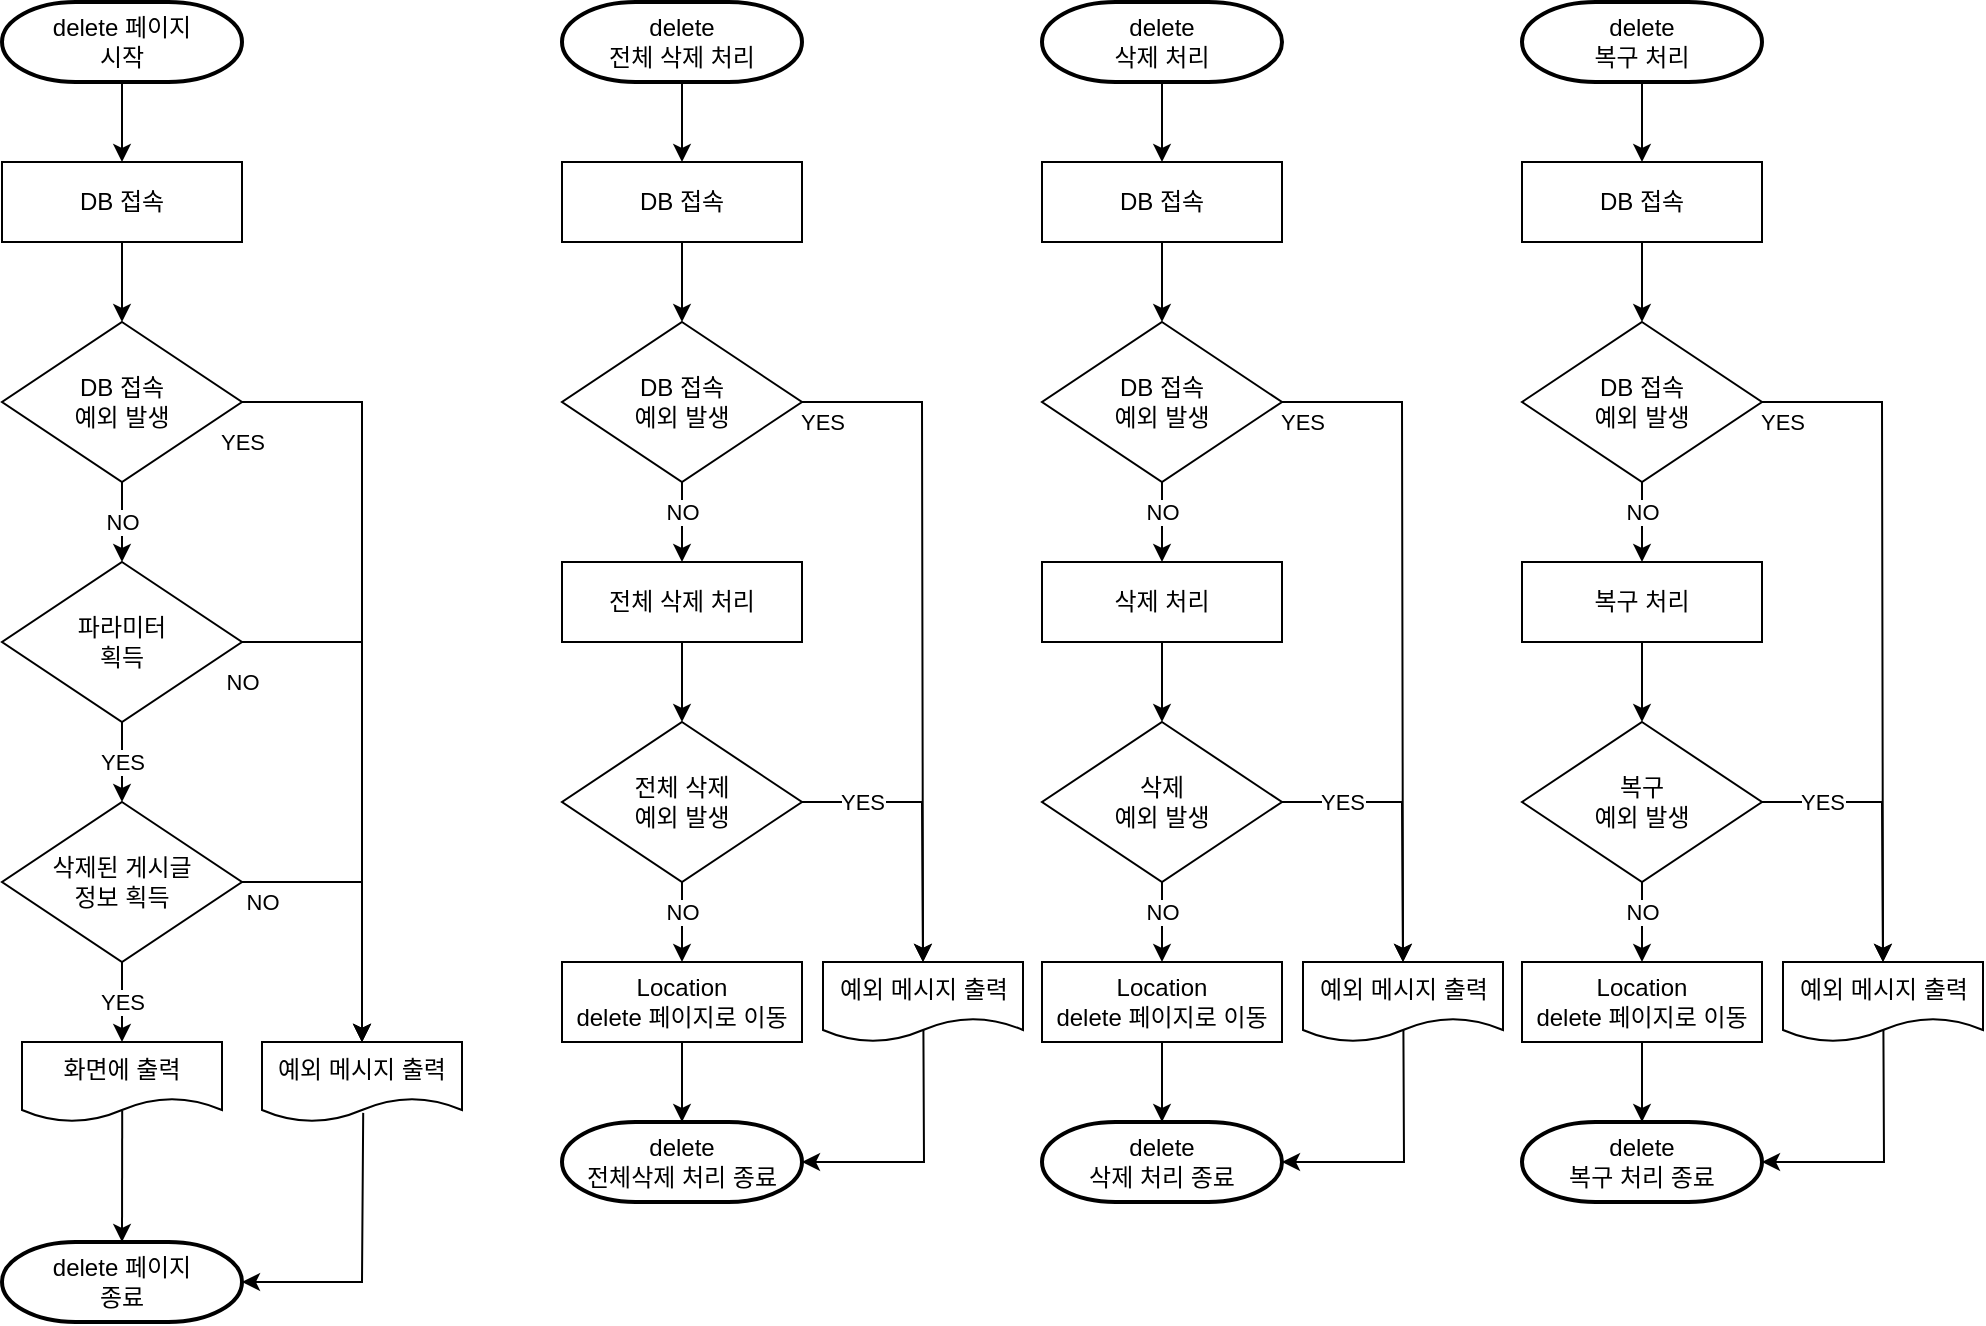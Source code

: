 <mxfile version="24.2.5" type="device">
  <diagram name="페이지-1" id="sNsx55jgnhzB1x78aAyt">
    <mxGraphModel dx="1767" dy="821" grid="1" gridSize="10" guides="1" tooltips="1" connect="1" arrows="1" fold="1" page="1" pageScale="1" pageWidth="827" pageHeight="1169" math="0" shadow="0">
      <root>
        <mxCell id="0" />
        <mxCell id="1" parent="0" />
        <mxCell id="1IqNSV87D0DrRDHcu_0e-166" value="delete 페이지&lt;div&gt;시작&lt;/div&gt;" style="strokeWidth=2;html=1;shape=mxgraph.flowchart.terminator;whiteSpace=wrap;" vertex="1" parent="1">
          <mxGeometry x="80" y="40" width="120" height="40" as="geometry" />
        </mxCell>
        <mxCell id="1IqNSV87D0DrRDHcu_0e-167" value="DB 접속" style="rounded=0;whiteSpace=wrap;html=1;" vertex="1" parent="1">
          <mxGeometry x="80" y="120" width="120" height="40" as="geometry" />
        </mxCell>
        <mxCell id="1IqNSV87D0DrRDHcu_0e-168" value="DB 접속&lt;div&gt;예외 발생&lt;/div&gt;" style="rhombus;whiteSpace=wrap;html=1;" vertex="1" parent="1">
          <mxGeometry x="80" y="200" width="120" height="80" as="geometry" />
        </mxCell>
        <mxCell id="1IqNSV87D0DrRDHcu_0e-169" value="delete 페이지&lt;div&gt;종료&lt;/div&gt;" style="strokeWidth=2;html=1;shape=mxgraph.flowchart.terminator;whiteSpace=wrap;" vertex="1" parent="1">
          <mxGeometry x="80" y="660" width="120" height="40" as="geometry" />
        </mxCell>
        <mxCell id="1IqNSV87D0DrRDHcu_0e-170" value="파라미터&lt;div&gt;획득&lt;/div&gt;" style="rhombus;whiteSpace=wrap;html=1;" vertex="1" parent="1">
          <mxGeometry x="80" y="320" width="120" height="80" as="geometry" />
        </mxCell>
        <mxCell id="1IqNSV87D0DrRDHcu_0e-171" value="삭제된 게시글&lt;div&gt;정보&amp;nbsp;&lt;span style=&quot;background-color: initial;&quot;&gt;획득&lt;/span&gt;&lt;/div&gt;" style="rhombus;whiteSpace=wrap;html=1;" vertex="1" parent="1">
          <mxGeometry x="80" y="440" width="120" height="80" as="geometry" />
        </mxCell>
        <mxCell id="1IqNSV87D0DrRDHcu_0e-172" value="화면에 출력" style="shape=document;whiteSpace=wrap;html=1;boundedLbl=1;" vertex="1" parent="1">
          <mxGeometry x="90" y="560" width="100" height="40" as="geometry" />
        </mxCell>
        <mxCell id="1IqNSV87D0DrRDHcu_0e-173" value="" style="endArrow=classic;html=1;rounded=0;exitX=0.5;exitY=1;exitDx=0;exitDy=0;exitPerimeter=0;" edge="1" source="1IqNSV87D0DrRDHcu_0e-166" target="1IqNSV87D0DrRDHcu_0e-167" parent="1">
          <mxGeometry width="50" height="50" relative="1" as="geometry">
            <mxPoint x="170" y="190" as="sourcePoint" />
            <mxPoint x="220" y="140" as="targetPoint" />
          </mxGeometry>
        </mxCell>
        <mxCell id="1IqNSV87D0DrRDHcu_0e-174" value="" style="endArrow=classic;html=1;rounded=0;exitX=0.5;exitY=1;exitDx=0;exitDy=0;entryX=0.5;entryY=0;entryDx=0;entryDy=0;" edge="1" source="1IqNSV87D0DrRDHcu_0e-167" target="1IqNSV87D0DrRDHcu_0e-168" parent="1">
          <mxGeometry width="50" height="50" relative="1" as="geometry">
            <mxPoint x="170" y="470" as="sourcePoint" />
            <mxPoint x="140" y="200" as="targetPoint" />
          </mxGeometry>
        </mxCell>
        <mxCell id="1IqNSV87D0DrRDHcu_0e-175" value="" style="endArrow=classic;html=1;rounded=0;exitX=1;exitY=0.5;exitDx=0;exitDy=0;entryX=0.5;entryY=0;entryDx=0;entryDy=0;" edge="1" source="1IqNSV87D0DrRDHcu_0e-168" parent="1" target="1IqNSV87D0DrRDHcu_0e-189">
          <mxGeometry relative="1" as="geometry">
            <mxPoint x="140" y="450" as="sourcePoint" />
            <mxPoint x="340" y="560" as="targetPoint" />
            <Array as="points">
              <mxPoint x="260" y="240" />
            </Array>
          </mxGeometry>
        </mxCell>
        <mxCell id="1IqNSV87D0DrRDHcu_0e-176" value="YES" style="edgeLabel;resizable=0;html=1;;align=center;verticalAlign=middle;" connectable="0" vertex="1" parent="1IqNSV87D0DrRDHcu_0e-175">
          <mxGeometry relative="1" as="geometry">
            <mxPoint x="-60" y="-110" as="offset" />
          </mxGeometry>
        </mxCell>
        <mxCell id="1IqNSV87D0DrRDHcu_0e-177" value="" style="endArrow=classic;html=1;rounded=0;exitX=0.5;exitY=1;exitDx=0;exitDy=0;entryX=0.5;entryY=0;entryDx=0;entryDy=0;" edge="1" source="1IqNSV87D0DrRDHcu_0e-168" target="1IqNSV87D0DrRDHcu_0e-170" parent="1">
          <mxGeometry relative="1" as="geometry">
            <mxPoint x="140" y="450" as="sourcePoint" />
            <mxPoint x="240" y="450" as="targetPoint" />
          </mxGeometry>
        </mxCell>
        <mxCell id="1IqNSV87D0DrRDHcu_0e-178" value="NO" style="edgeLabel;resizable=0;html=1;;align=center;verticalAlign=middle;" connectable="0" vertex="1" parent="1IqNSV87D0DrRDHcu_0e-177">
          <mxGeometry relative="1" as="geometry" />
        </mxCell>
        <mxCell id="1IqNSV87D0DrRDHcu_0e-179" value="" style="endArrow=classic;html=1;rounded=0;exitX=1;exitY=0.5;exitDx=0;exitDy=0;entryX=0.5;entryY=0;entryDx=0;entryDy=0;" edge="1" source="1IqNSV87D0DrRDHcu_0e-170" parent="1" target="1IqNSV87D0DrRDHcu_0e-189">
          <mxGeometry relative="1" as="geometry">
            <mxPoint x="20" y="440" as="sourcePoint" />
            <mxPoint x="340" y="560" as="targetPoint" />
            <Array as="points">
              <mxPoint x="260" y="360" />
            </Array>
          </mxGeometry>
        </mxCell>
        <mxCell id="1IqNSV87D0DrRDHcu_0e-180" value="&lt;div&gt;NO&lt;/div&gt;" style="edgeLabel;resizable=0;html=1;;align=center;verticalAlign=middle;" connectable="0" vertex="1" parent="1IqNSV87D0DrRDHcu_0e-179">
          <mxGeometry relative="1" as="geometry">
            <mxPoint x="-60" y="-50" as="offset" />
          </mxGeometry>
        </mxCell>
        <mxCell id="1IqNSV87D0DrRDHcu_0e-181" value="" style="endArrow=classic;html=1;rounded=0;exitX=0.5;exitY=1;exitDx=0;exitDy=0;" edge="1" source="1IqNSV87D0DrRDHcu_0e-170" parent="1">
          <mxGeometry relative="1" as="geometry">
            <mxPoint x="20" y="540" as="sourcePoint" />
            <mxPoint x="140" y="440" as="targetPoint" />
          </mxGeometry>
        </mxCell>
        <mxCell id="1IqNSV87D0DrRDHcu_0e-182" value="YES" style="edgeLabel;resizable=0;html=1;;align=center;verticalAlign=middle;" connectable="0" vertex="1" parent="1IqNSV87D0DrRDHcu_0e-181">
          <mxGeometry relative="1" as="geometry" />
        </mxCell>
        <mxCell id="1IqNSV87D0DrRDHcu_0e-183" value="" style="endArrow=classic;html=1;rounded=0;exitX=1;exitY=0.5;exitDx=0;exitDy=0;entryX=0.5;entryY=0;entryDx=0;entryDy=0;" edge="1" source="1IqNSV87D0DrRDHcu_0e-171" parent="1" target="1IqNSV87D0DrRDHcu_0e-189">
          <mxGeometry relative="1" as="geometry">
            <mxPoint x="210" y="370" as="sourcePoint" />
            <mxPoint x="340" y="560" as="targetPoint" />
            <Array as="points">
              <mxPoint x="260" y="480" />
            </Array>
          </mxGeometry>
        </mxCell>
        <mxCell id="1IqNSV87D0DrRDHcu_0e-184" value="&lt;div&gt;NO&lt;/div&gt;" style="edgeLabel;resizable=0;html=1;;align=center;verticalAlign=middle;" connectable="0" vertex="1" parent="1IqNSV87D0DrRDHcu_0e-183">
          <mxGeometry relative="1" as="geometry">
            <mxPoint x="-50" as="offset" />
          </mxGeometry>
        </mxCell>
        <mxCell id="1IqNSV87D0DrRDHcu_0e-185" value="" style="endArrow=classic;html=1;rounded=0;exitX=0.5;exitY=1;exitDx=0;exitDy=0;entryX=0.5;entryY=0;entryDx=0;entryDy=0;" edge="1" source="1IqNSV87D0DrRDHcu_0e-171" target="1IqNSV87D0DrRDHcu_0e-172" parent="1">
          <mxGeometry relative="1" as="geometry">
            <mxPoint x="150" y="410" as="sourcePoint" />
            <mxPoint x="150" y="450" as="targetPoint" />
          </mxGeometry>
        </mxCell>
        <mxCell id="1IqNSV87D0DrRDHcu_0e-186" value="YES" style="edgeLabel;resizable=0;html=1;;align=center;verticalAlign=middle;" connectable="0" vertex="1" parent="1IqNSV87D0DrRDHcu_0e-185">
          <mxGeometry relative="1" as="geometry" />
        </mxCell>
        <mxCell id="1IqNSV87D0DrRDHcu_0e-187" value="" style="endArrow=classic;html=1;rounded=0;entryX=0.5;entryY=0;entryDx=0;entryDy=0;entryPerimeter=0;exitX=0.501;exitY=0.862;exitDx=0;exitDy=0;exitPerimeter=0;" edge="1" source="1IqNSV87D0DrRDHcu_0e-172" target="1IqNSV87D0DrRDHcu_0e-169" parent="1">
          <mxGeometry relative="1" as="geometry">
            <mxPoint x="140" y="600" as="sourcePoint" />
            <mxPoint x="150" y="570" as="targetPoint" />
          </mxGeometry>
        </mxCell>
        <mxCell id="1IqNSV87D0DrRDHcu_0e-188" value="" style="endArrow=classic;html=1;rounded=0;exitX=0.506;exitY=0.886;exitDx=0;exitDy=0;exitPerimeter=0;entryX=1;entryY=0.5;entryDx=0;entryDy=0;entryPerimeter=0;" edge="1" target="1IqNSV87D0DrRDHcu_0e-169" parent="1" source="1IqNSV87D0DrRDHcu_0e-189">
          <mxGeometry width="50" height="50" relative="1" as="geometry">
            <mxPoint x="340" y="594" as="sourcePoint" />
            <mxPoint x="270" y="530" as="targetPoint" />
            <Array as="points">
              <mxPoint x="260" y="680" />
            </Array>
          </mxGeometry>
        </mxCell>
        <mxCell id="1IqNSV87D0DrRDHcu_0e-189" value="예외 메시지 출력" style="shape=document;whiteSpace=wrap;html=1;boundedLbl=1;" vertex="1" parent="1">
          <mxGeometry x="210" y="560" width="100" height="40" as="geometry" />
        </mxCell>
        <mxCell id="1IqNSV87D0DrRDHcu_0e-198" value="delete&lt;br&gt;전체 삭제 처리" style="strokeWidth=2;html=1;shape=mxgraph.flowchart.terminator;whiteSpace=wrap;" vertex="1" parent="1">
          <mxGeometry x="360" y="40" width="120" height="40" as="geometry" />
        </mxCell>
        <mxCell id="1IqNSV87D0DrRDHcu_0e-205" value="DB 접속" style="rounded=0;whiteSpace=wrap;html=1;" vertex="1" parent="1">
          <mxGeometry x="360" y="120" width="120" height="40" as="geometry" />
        </mxCell>
        <mxCell id="1IqNSV87D0DrRDHcu_0e-206" value="" style="endArrow=classic;html=1;rounded=0;exitX=0.5;exitY=1;exitDx=0;exitDy=0;exitPerimeter=0;" edge="1" parent="1" target="1IqNSV87D0DrRDHcu_0e-205" source="1IqNSV87D0DrRDHcu_0e-198">
          <mxGeometry width="50" height="50" relative="1" as="geometry">
            <mxPoint x="414" y="120" as="sourcePoint" />
            <mxPoint x="494" y="180" as="targetPoint" />
          </mxGeometry>
        </mxCell>
        <mxCell id="1IqNSV87D0DrRDHcu_0e-207" value="" style="endArrow=classic;html=1;rounded=0;exitX=0.5;exitY=1;exitDx=0;exitDy=0;entryX=0.5;entryY=0;entryDx=0;entryDy=0;" edge="1" parent="1" source="1IqNSV87D0DrRDHcu_0e-205">
          <mxGeometry width="50" height="50" relative="1" as="geometry">
            <mxPoint x="450" y="470" as="sourcePoint" />
            <mxPoint x="420" y="200" as="targetPoint" />
          </mxGeometry>
        </mxCell>
        <mxCell id="1IqNSV87D0DrRDHcu_0e-214" value="DB 접속&lt;div&gt;예외 발생&lt;/div&gt;" style="rhombus;whiteSpace=wrap;html=1;" vertex="1" parent="1">
          <mxGeometry x="360" y="200" width="120" height="80" as="geometry" />
        </mxCell>
        <mxCell id="1IqNSV87D0DrRDHcu_0e-215" value="delete&lt;br&gt;전체삭제 처리 종료" style="strokeWidth=2;html=1;shape=mxgraph.flowchart.terminator;whiteSpace=wrap;" vertex="1" parent="1">
          <mxGeometry x="360" y="600" width="120" height="40" as="geometry" />
        </mxCell>
        <mxCell id="1IqNSV87D0DrRDHcu_0e-216" value="전체 삭제&lt;br&gt;예외 발생" style="rhombus;whiteSpace=wrap;html=1;" vertex="1" parent="1">
          <mxGeometry x="360" y="400" width="120" height="80" as="geometry" />
        </mxCell>
        <mxCell id="1IqNSV87D0DrRDHcu_0e-219" value="" style="endArrow=classic;html=1;rounded=0;exitX=1;exitY=0.5;exitDx=0;exitDy=0;entryX=0.5;entryY=0;entryDx=0;entryDy=0;" edge="1" source="1IqNSV87D0DrRDHcu_0e-214" parent="1" target="1IqNSV87D0DrRDHcu_0e-233">
          <mxGeometry relative="1" as="geometry">
            <mxPoint x="520" y="520" as="sourcePoint" />
            <mxPoint x="720" y="630" as="targetPoint" />
            <Array as="points">
              <mxPoint x="540" y="240" />
            </Array>
          </mxGeometry>
        </mxCell>
        <mxCell id="1IqNSV87D0DrRDHcu_0e-220" value="YES" style="edgeLabel;resizable=0;html=1;;align=center;verticalAlign=middle;" connectable="0" vertex="1" parent="1IqNSV87D0DrRDHcu_0e-219">
          <mxGeometry relative="1" as="geometry">
            <mxPoint x="-50" y="-100" as="offset" />
          </mxGeometry>
        </mxCell>
        <mxCell id="1IqNSV87D0DrRDHcu_0e-221" value="" style="endArrow=classic;html=1;rounded=0;exitX=0.5;exitY=1;exitDx=0;exitDy=0;entryX=0.5;entryY=0;entryDx=0;entryDy=0;" edge="1" source="1IqNSV87D0DrRDHcu_0e-235" target="1IqNSV87D0DrRDHcu_0e-216" parent="1">
          <mxGeometry relative="1" as="geometry">
            <mxPoint x="480" y="520" as="sourcePoint" />
            <mxPoint x="580" y="520" as="targetPoint" />
          </mxGeometry>
        </mxCell>
        <mxCell id="1IqNSV87D0DrRDHcu_0e-223" value="" style="endArrow=classic;html=1;rounded=0;exitX=1;exitY=0.5;exitDx=0;exitDy=0;entryX=0.5;entryY=0;entryDx=0;entryDy=0;" edge="1" source="1IqNSV87D0DrRDHcu_0e-216" parent="1" target="1IqNSV87D0DrRDHcu_0e-233">
          <mxGeometry relative="1" as="geometry">
            <mxPoint x="400" y="510" as="sourcePoint" />
            <mxPoint x="720" y="630" as="targetPoint" />
            <Array as="points">
              <mxPoint x="540" y="440" />
            </Array>
          </mxGeometry>
        </mxCell>
        <mxCell id="1IqNSV87D0DrRDHcu_0e-231" value="" style="endArrow=classic;html=1;rounded=0;entryX=0.5;entryY=0;entryDx=0;entryDy=0;entryPerimeter=0;exitX=0.5;exitY=1;exitDx=0;exitDy=0;" edge="1" source="1IqNSV87D0DrRDHcu_0e-238" target="1IqNSV87D0DrRDHcu_0e-215" parent="1">
          <mxGeometry relative="1" as="geometry">
            <mxPoint x="480.12" y="664.48" as="sourcePoint" />
            <mxPoint x="490" y="640" as="targetPoint" />
          </mxGeometry>
        </mxCell>
        <mxCell id="1IqNSV87D0DrRDHcu_0e-232" value="" style="endArrow=classic;html=1;rounded=0;exitX=0.502;exitY=0.833;exitDx=0;exitDy=0;exitPerimeter=0;entryX=1;entryY=0.5;entryDx=0;entryDy=0;entryPerimeter=0;" edge="1" target="1IqNSV87D0DrRDHcu_0e-215" parent="1" source="1IqNSV87D0DrRDHcu_0e-233">
          <mxGeometry width="50" height="50" relative="1" as="geometry">
            <mxPoint x="720" y="664" as="sourcePoint" />
            <mxPoint x="650" y="600" as="targetPoint" />
            <Array as="points">
              <mxPoint x="541" y="620" />
            </Array>
          </mxGeometry>
        </mxCell>
        <mxCell id="1IqNSV87D0DrRDHcu_0e-233" value="예외 메시지 출력" style="shape=document;whiteSpace=wrap;html=1;boundedLbl=1;" vertex="1" parent="1">
          <mxGeometry x="490.5" y="520" width="100" height="40" as="geometry" />
        </mxCell>
        <mxCell id="1IqNSV87D0DrRDHcu_0e-236" value="" style="endArrow=classic;html=1;rounded=0;exitX=0.5;exitY=1;exitDx=0;exitDy=0;entryX=0.5;entryY=0;entryDx=0;entryDy=0;" edge="1" parent="1" source="1IqNSV87D0DrRDHcu_0e-214" target="1IqNSV87D0DrRDHcu_0e-235">
          <mxGeometry relative="1" as="geometry">
            <mxPoint x="420" y="280" as="sourcePoint" />
            <mxPoint x="480" y="390" as="targetPoint" />
          </mxGeometry>
        </mxCell>
        <mxCell id="1IqNSV87D0DrRDHcu_0e-237" value="NO" style="edgeLabel;resizable=0;html=1;;align=center;verticalAlign=middle;" connectable="0" vertex="1" parent="1IqNSV87D0DrRDHcu_0e-236">
          <mxGeometry relative="1" as="geometry">
            <mxPoint y="-5" as="offset" />
          </mxGeometry>
        </mxCell>
        <mxCell id="1IqNSV87D0DrRDHcu_0e-235" value="전체 삭제 처리" style="rounded=0;whiteSpace=wrap;html=1;" vertex="1" parent="1">
          <mxGeometry x="360" y="320" width="120" height="40" as="geometry" />
        </mxCell>
        <mxCell id="1IqNSV87D0DrRDHcu_0e-238" value="Location&lt;br&gt;delete 페이지로 이동" style="rounded=0;whiteSpace=wrap;html=1;" vertex="1" parent="1">
          <mxGeometry x="360" y="520" width="120" height="40" as="geometry" />
        </mxCell>
        <mxCell id="1IqNSV87D0DrRDHcu_0e-239" value="" style="endArrow=classic;html=1;rounded=0;exitX=0.5;exitY=1;exitDx=0;exitDy=0;entryX=0.5;entryY=0;entryDx=0;entryDy=0;" edge="1" parent="1" source="1IqNSV87D0DrRDHcu_0e-216" target="1IqNSV87D0DrRDHcu_0e-238">
          <mxGeometry relative="1" as="geometry">
            <mxPoint x="430" y="290" as="sourcePoint" />
            <mxPoint x="430" y="330" as="targetPoint" />
          </mxGeometry>
        </mxCell>
        <mxCell id="1IqNSV87D0DrRDHcu_0e-240" value="NO" style="edgeLabel;resizable=0;html=1;;align=center;verticalAlign=middle;" connectable="0" vertex="1" parent="1IqNSV87D0DrRDHcu_0e-239">
          <mxGeometry relative="1" as="geometry">
            <mxPoint y="-5" as="offset" />
          </mxGeometry>
        </mxCell>
        <mxCell id="1IqNSV87D0DrRDHcu_0e-241" value="YES" style="edgeLabel;resizable=0;html=1;;align=center;verticalAlign=middle;" connectable="0" vertex="1" parent="1">
          <mxGeometry x="510" y="440.0" as="geometry" />
        </mxCell>
        <mxCell id="1IqNSV87D0DrRDHcu_0e-284" value="delete&lt;br&gt;삭제 처리" style="strokeWidth=2;html=1;shape=mxgraph.flowchart.terminator;whiteSpace=wrap;" vertex="1" parent="1">
          <mxGeometry x="600" y="40" width="120" height="40" as="geometry" />
        </mxCell>
        <mxCell id="1IqNSV87D0DrRDHcu_0e-285" value="DB 접속" style="rounded=0;whiteSpace=wrap;html=1;" vertex="1" parent="1">
          <mxGeometry x="600" y="120" width="120" height="40" as="geometry" />
        </mxCell>
        <mxCell id="1IqNSV87D0DrRDHcu_0e-286" value="" style="endArrow=classic;html=1;rounded=0;exitX=0.5;exitY=1;exitDx=0;exitDy=0;exitPerimeter=0;" edge="1" parent="1" source="1IqNSV87D0DrRDHcu_0e-284" target="1IqNSV87D0DrRDHcu_0e-285">
          <mxGeometry width="50" height="50" relative="1" as="geometry">
            <mxPoint x="654" y="120" as="sourcePoint" />
            <mxPoint x="734" y="180" as="targetPoint" />
          </mxGeometry>
        </mxCell>
        <mxCell id="1IqNSV87D0DrRDHcu_0e-287" value="" style="endArrow=classic;html=1;rounded=0;exitX=0.5;exitY=1;exitDx=0;exitDy=0;entryX=0.5;entryY=0;entryDx=0;entryDy=0;" edge="1" parent="1" source="1IqNSV87D0DrRDHcu_0e-285">
          <mxGeometry width="50" height="50" relative="1" as="geometry">
            <mxPoint x="690" y="470" as="sourcePoint" />
            <mxPoint x="660" y="200" as="targetPoint" />
          </mxGeometry>
        </mxCell>
        <mxCell id="1IqNSV87D0DrRDHcu_0e-288" value="DB 접속&lt;div&gt;예외 발생&lt;/div&gt;" style="rhombus;whiteSpace=wrap;html=1;" vertex="1" parent="1">
          <mxGeometry x="600" y="200" width="120" height="80" as="geometry" />
        </mxCell>
        <mxCell id="1IqNSV87D0DrRDHcu_0e-289" value="delete&lt;br&gt;삭제 처리 종료" style="strokeWidth=2;html=1;shape=mxgraph.flowchart.terminator;whiteSpace=wrap;" vertex="1" parent="1">
          <mxGeometry x="600" y="600" width="120" height="40" as="geometry" />
        </mxCell>
        <mxCell id="1IqNSV87D0DrRDHcu_0e-290" value="삭제&lt;br&gt;예외 발생" style="rhombus;whiteSpace=wrap;html=1;" vertex="1" parent="1">
          <mxGeometry x="600" y="400" width="120" height="80" as="geometry" />
        </mxCell>
        <mxCell id="1IqNSV87D0DrRDHcu_0e-291" value="" style="endArrow=classic;html=1;rounded=0;exitX=1;exitY=0.5;exitDx=0;exitDy=0;entryX=0.5;entryY=0;entryDx=0;entryDy=0;" edge="1" parent="1" source="1IqNSV87D0DrRDHcu_0e-288" target="1IqNSV87D0DrRDHcu_0e-297">
          <mxGeometry relative="1" as="geometry">
            <mxPoint x="760" y="520" as="sourcePoint" />
            <mxPoint x="960" y="630" as="targetPoint" />
            <Array as="points">
              <mxPoint x="780" y="240" />
            </Array>
          </mxGeometry>
        </mxCell>
        <mxCell id="1IqNSV87D0DrRDHcu_0e-292" value="YES" style="edgeLabel;resizable=0;html=1;;align=center;verticalAlign=middle;" connectable="0" vertex="1" parent="1IqNSV87D0DrRDHcu_0e-291">
          <mxGeometry relative="1" as="geometry">
            <mxPoint x="-50" y="-100" as="offset" />
          </mxGeometry>
        </mxCell>
        <mxCell id="1IqNSV87D0DrRDHcu_0e-293" value="" style="endArrow=classic;html=1;rounded=0;exitX=0.5;exitY=1;exitDx=0;exitDy=0;entryX=0.5;entryY=0;entryDx=0;entryDy=0;" edge="1" parent="1" source="1IqNSV87D0DrRDHcu_0e-300" target="1IqNSV87D0DrRDHcu_0e-290">
          <mxGeometry relative="1" as="geometry">
            <mxPoint x="720" y="520" as="sourcePoint" />
            <mxPoint x="820" y="520" as="targetPoint" />
          </mxGeometry>
        </mxCell>
        <mxCell id="1IqNSV87D0DrRDHcu_0e-294" value="" style="endArrow=classic;html=1;rounded=0;exitX=1;exitY=0.5;exitDx=0;exitDy=0;entryX=0.5;entryY=0;entryDx=0;entryDy=0;" edge="1" parent="1" source="1IqNSV87D0DrRDHcu_0e-290" target="1IqNSV87D0DrRDHcu_0e-297">
          <mxGeometry relative="1" as="geometry">
            <mxPoint x="640" y="510" as="sourcePoint" />
            <mxPoint x="960" y="630" as="targetPoint" />
            <Array as="points">
              <mxPoint x="780" y="440" />
            </Array>
          </mxGeometry>
        </mxCell>
        <mxCell id="1IqNSV87D0DrRDHcu_0e-295" value="" style="endArrow=classic;html=1;rounded=0;entryX=0.5;entryY=0;entryDx=0;entryDy=0;entryPerimeter=0;exitX=0.5;exitY=1;exitDx=0;exitDy=0;" edge="1" parent="1" source="1IqNSV87D0DrRDHcu_0e-301" target="1IqNSV87D0DrRDHcu_0e-289">
          <mxGeometry relative="1" as="geometry">
            <mxPoint x="720.12" y="664.48" as="sourcePoint" />
            <mxPoint x="730" y="640" as="targetPoint" />
          </mxGeometry>
        </mxCell>
        <mxCell id="1IqNSV87D0DrRDHcu_0e-296" value="" style="endArrow=classic;html=1;rounded=0;exitX=0.502;exitY=0.833;exitDx=0;exitDy=0;exitPerimeter=0;entryX=1;entryY=0.5;entryDx=0;entryDy=0;entryPerimeter=0;" edge="1" parent="1" source="1IqNSV87D0DrRDHcu_0e-297" target="1IqNSV87D0DrRDHcu_0e-289">
          <mxGeometry width="50" height="50" relative="1" as="geometry">
            <mxPoint x="960" y="664" as="sourcePoint" />
            <mxPoint x="890" y="600" as="targetPoint" />
            <Array as="points">
              <mxPoint x="781" y="620" />
            </Array>
          </mxGeometry>
        </mxCell>
        <mxCell id="1IqNSV87D0DrRDHcu_0e-297" value="예외 메시지 출력" style="shape=document;whiteSpace=wrap;html=1;boundedLbl=1;" vertex="1" parent="1">
          <mxGeometry x="730.5" y="520" width="100" height="40" as="geometry" />
        </mxCell>
        <mxCell id="1IqNSV87D0DrRDHcu_0e-298" value="" style="endArrow=classic;html=1;rounded=0;exitX=0.5;exitY=1;exitDx=0;exitDy=0;entryX=0.5;entryY=0;entryDx=0;entryDy=0;" edge="1" parent="1" source="1IqNSV87D0DrRDHcu_0e-288" target="1IqNSV87D0DrRDHcu_0e-300">
          <mxGeometry relative="1" as="geometry">
            <mxPoint x="660" y="280" as="sourcePoint" />
            <mxPoint x="720" y="390" as="targetPoint" />
          </mxGeometry>
        </mxCell>
        <mxCell id="1IqNSV87D0DrRDHcu_0e-299" value="NO" style="edgeLabel;resizable=0;html=1;;align=center;verticalAlign=middle;" connectable="0" vertex="1" parent="1IqNSV87D0DrRDHcu_0e-298">
          <mxGeometry relative="1" as="geometry">
            <mxPoint y="-5" as="offset" />
          </mxGeometry>
        </mxCell>
        <mxCell id="1IqNSV87D0DrRDHcu_0e-300" value="삭제 처리" style="rounded=0;whiteSpace=wrap;html=1;" vertex="1" parent="1">
          <mxGeometry x="600" y="320" width="120" height="40" as="geometry" />
        </mxCell>
        <mxCell id="1IqNSV87D0DrRDHcu_0e-301" value="Location&lt;br&gt;delete 페이지로 이동" style="rounded=0;whiteSpace=wrap;html=1;" vertex="1" parent="1">
          <mxGeometry x="600" y="520" width="120" height="40" as="geometry" />
        </mxCell>
        <mxCell id="1IqNSV87D0DrRDHcu_0e-302" value="" style="endArrow=classic;html=1;rounded=0;exitX=0.5;exitY=1;exitDx=0;exitDy=0;entryX=0.5;entryY=0;entryDx=0;entryDy=0;" edge="1" parent="1" source="1IqNSV87D0DrRDHcu_0e-290" target="1IqNSV87D0DrRDHcu_0e-301">
          <mxGeometry relative="1" as="geometry">
            <mxPoint x="670" y="290" as="sourcePoint" />
            <mxPoint x="670" y="330" as="targetPoint" />
          </mxGeometry>
        </mxCell>
        <mxCell id="1IqNSV87D0DrRDHcu_0e-303" value="NO" style="edgeLabel;resizable=0;html=1;;align=center;verticalAlign=middle;" connectable="0" vertex="1" parent="1IqNSV87D0DrRDHcu_0e-302">
          <mxGeometry relative="1" as="geometry">
            <mxPoint y="-5" as="offset" />
          </mxGeometry>
        </mxCell>
        <mxCell id="1IqNSV87D0DrRDHcu_0e-304" value="YES" style="edgeLabel;resizable=0;html=1;;align=center;verticalAlign=middle;" connectable="0" vertex="1" parent="1">
          <mxGeometry x="750" y="440.0" as="geometry" />
        </mxCell>
        <mxCell id="1IqNSV87D0DrRDHcu_0e-305" value="delete&lt;br&gt;복구 처리" style="strokeWidth=2;html=1;shape=mxgraph.flowchart.terminator;whiteSpace=wrap;" vertex="1" parent="1">
          <mxGeometry x="840" y="40" width="120" height="40" as="geometry" />
        </mxCell>
        <mxCell id="1IqNSV87D0DrRDHcu_0e-306" value="DB 접속" style="rounded=0;whiteSpace=wrap;html=1;" vertex="1" parent="1">
          <mxGeometry x="840" y="120" width="120" height="40" as="geometry" />
        </mxCell>
        <mxCell id="1IqNSV87D0DrRDHcu_0e-307" value="" style="endArrow=classic;html=1;rounded=0;exitX=0.5;exitY=1;exitDx=0;exitDy=0;exitPerimeter=0;" edge="1" parent="1" source="1IqNSV87D0DrRDHcu_0e-305" target="1IqNSV87D0DrRDHcu_0e-306">
          <mxGeometry width="50" height="50" relative="1" as="geometry">
            <mxPoint x="894" y="120" as="sourcePoint" />
            <mxPoint x="974" y="180" as="targetPoint" />
          </mxGeometry>
        </mxCell>
        <mxCell id="1IqNSV87D0DrRDHcu_0e-308" value="" style="endArrow=classic;html=1;rounded=0;exitX=0.5;exitY=1;exitDx=0;exitDy=0;entryX=0.5;entryY=0;entryDx=0;entryDy=0;" edge="1" parent="1" source="1IqNSV87D0DrRDHcu_0e-306">
          <mxGeometry width="50" height="50" relative="1" as="geometry">
            <mxPoint x="930" y="470" as="sourcePoint" />
            <mxPoint x="900" y="200" as="targetPoint" />
          </mxGeometry>
        </mxCell>
        <mxCell id="1IqNSV87D0DrRDHcu_0e-309" value="DB 접속&lt;div&gt;예외 발생&lt;/div&gt;" style="rhombus;whiteSpace=wrap;html=1;" vertex="1" parent="1">
          <mxGeometry x="840" y="200" width="120" height="80" as="geometry" />
        </mxCell>
        <mxCell id="1IqNSV87D0DrRDHcu_0e-310" value="delete&lt;br&gt;복구 처리 종료" style="strokeWidth=2;html=1;shape=mxgraph.flowchart.terminator;whiteSpace=wrap;" vertex="1" parent="1">
          <mxGeometry x="840" y="600" width="120" height="40" as="geometry" />
        </mxCell>
        <mxCell id="1IqNSV87D0DrRDHcu_0e-311" value="복구&lt;br&gt;예외 발생" style="rhombus;whiteSpace=wrap;html=1;" vertex="1" parent="1">
          <mxGeometry x="840" y="400" width="120" height="80" as="geometry" />
        </mxCell>
        <mxCell id="1IqNSV87D0DrRDHcu_0e-312" value="" style="endArrow=classic;html=1;rounded=0;exitX=1;exitY=0.5;exitDx=0;exitDy=0;entryX=0.5;entryY=0;entryDx=0;entryDy=0;" edge="1" parent="1" source="1IqNSV87D0DrRDHcu_0e-309" target="1IqNSV87D0DrRDHcu_0e-318">
          <mxGeometry relative="1" as="geometry">
            <mxPoint x="1000" y="520" as="sourcePoint" />
            <mxPoint x="1200" y="630" as="targetPoint" />
            <Array as="points">
              <mxPoint x="1020" y="240" />
            </Array>
          </mxGeometry>
        </mxCell>
        <mxCell id="1IqNSV87D0DrRDHcu_0e-313" value="YES" style="edgeLabel;resizable=0;html=1;;align=center;verticalAlign=middle;" connectable="0" vertex="1" parent="1IqNSV87D0DrRDHcu_0e-312">
          <mxGeometry relative="1" as="geometry">
            <mxPoint x="-50" y="-100" as="offset" />
          </mxGeometry>
        </mxCell>
        <mxCell id="1IqNSV87D0DrRDHcu_0e-314" value="" style="endArrow=classic;html=1;rounded=0;exitX=0.5;exitY=1;exitDx=0;exitDy=0;entryX=0.5;entryY=0;entryDx=0;entryDy=0;" edge="1" parent="1" source="1IqNSV87D0DrRDHcu_0e-321" target="1IqNSV87D0DrRDHcu_0e-311">
          <mxGeometry relative="1" as="geometry">
            <mxPoint x="960" y="520" as="sourcePoint" />
            <mxPoint x="1060" y="520" as="targetPoint" />
          </mxGeometry>
        </mxCell>
        <mxCell id="1IqNSV87D0DrRDHcu_0e-315" value="" style="endArrow=classic;html=1;rounded=0;exitX=1;exitY=0.5;exitDx=0;exitDy=0;entryX=0.5;entryY=0;entryDx=0;entryDy=0;" edge="1" parent="1" source="1IqNSV87D0DrRDHcu_0e-311" target="1IqNSV87D0DrRDHcu_0e-318">
          <mxGeometry relative="1" as="geometry">
            <mxPoint x="880" y="510" as="sourcePoint" />
            <mxPoint x="1200" y="630" as="targetPoint" />
            <Array as="points">
              <mxPoint x="1020" y="440" />
            </Array>
          </mxGeometry>
        </mxCell>
        <mxCell id="1IqNSV87D0DrRDHcu_0e-316" value="" style="endArrow=classic;html=1;rounded=0;entryX=0.5;entryY=0;entryDx=0;entryDy=0;entryPerimeter=0;exitX=0.5;exitY=1;exitDx=0;exitDy=0;" edge="1" parent="1" source="1IqNSV87D0DrRDHcu_0e-322" target="1IqNSV87D0DrRDHcu_0e-310">
          <mxGeometry relative="1" as="geometry">
            <mxPoint x="960.12" y="664.48" as="sourcePoint" />
            <mxPoint x="970" y="640" as="targetPoint" />
          </mxGeometry>
        </mxCell>
        <mxCell id="1IqNSV87D0DrRDHcu_0e-317" value="" style="endArrow=classic;html=1;rounded=0;exitX=0.502;exitY=0.833;exitDx=0;exitDy=0;exitPerimeter=0;entryX=1;entryY=0.5;entryDx=0;entryDy=0;entryPerimeter=0;" edge="1" parent="1" source="1IqNSV87D0DrRDHcu_0e-318" target="1IqNSV87D0DrRDHcu_0e-310">
          <mxGeometry width="50" height="50" relative="1" as="geometry">
            <mxPoint x="1200" y="664" as="sourcePoint" />
            <mxPoint x="1130" y="600" as="targetPoint" />
            <Array as="points">
              <mxPoint x="1021" y="620" />
            </Array>
          </mxGeometry>
        </mxCell>
        <mxCell id="1IqNSV87D0DrRDHcu_0e-318" value="예외 메시지 출력" style="shape=document;whiteSpace=wrap;html=1;boundedLbl=1;" vertex="1" parent="1">
          <mxGeometry x="970.5" y="520" width="100" height="40" as="geometry" />
        </mxCell>
        <mxCell id="1IqNSV87D0DrRDHcu_0e-319" value="" style="endArrow=classic;html=1;rounded=0;exitX=0.5;exitY=1;exitDx=0;exitDy=0;entryX=0.5;entryY=0;entryDx=0;entryDy=0;" edge="1" parent="1" source="1IqNSV87D0DrRDHcu_0e-309" target="1IqNSV87D0DrRDHcu_0e-321">
          <mxGeometry relative="1" as="geometry">
            <mxPoint x="900" y="280" as="sourcePoint" />
            <mxPoint x="960" y="390" as="targetPoint" />
          </mxGeometry>
        </mxCell>
        <mxCell id="1IqNSV87D0DrRDHcu_0e-320" value="NO" style="edgeLabel;resizable=0;html=1;;align=center;verticalAlign=middle;" connectable="0" vertex="1" parent="1IqNSV87D0DrRDHcu_0e-319">
          <mxGeometry relative="1" as="geometry">
            <mxPoint y="-5" as="offset" />
          </mxGeometry>
        </mxCell>
        <mxCell id="1IqNSV87D0DrRDHcu_0e-321" value="복구 처리" style="rounded=0;whiteSpace=wrap;html=1;" vertex="1" parent="1">
          <mxGeometry x="840" y="320" width="120" height="40" as="geometry" />
        </mxCell>
        <mxCell id="1IqNSV87D0DrRDHcu_0e-322" value="Location&lt;br&gt;delete 페이지로 이동" style="rounded=0;whiteSpace=wrap;html=1;" vertex="1" parent="1">
          <mxGeometry x="840" y="520" width="120" height="40" as="geometry" />
        </mxCell>
        <mxCell id="1IqNSV87D0DrRDHcu_0e-323" value="" style="endArrow=classic;html=1;rounded=0;exitX=0.5;exitY=1;exitDx=0;exitDy=0;entryX=0.5;entryY=0;entryDx=0;entryDy=0;" edge="1" parent="1" source="1IqNSV87D0DrRDHcu_0e-311" target="1IqNSV87D0DrRDHcu_0e-322">
          <mxGeometry relative="1" as="geometry">
            <mxPoint x="910" y="290" as="sourcePoint" />
            <mxPoint x="910" y="330" as="targetPoint" />
          </mxGeometry>
        </mxCell>
        <mxCell id="1IqNSV87D0DrRDHcu_0e-324" value="NO" style="edgeLabel;resizable=0;html=1;;align=center;verticalAlign=middle;" connectable="0" vertex="1" parent="1IqNSV87D0DrRDHcu_0e-323">
          <mxGeometry relative="1" as="geometry">
            <mxPoint y="-5" as="offset" />
          </mxGeometry>
        </mxCell>
        <mxCell id="1IqNSV87D0DrRDHcu_0e-325" value="YES" style="edgeLabel;resizable=0;html=1;;align=center;verticalAlign=middle;" connectable="0" vertex="1" parent="1">
          <mxGeometry x="990" y="440.0" as="geometry" />
        </mxCell>
      </root>
    </mxGraphModel>
  </diagram>
</mxfile>
